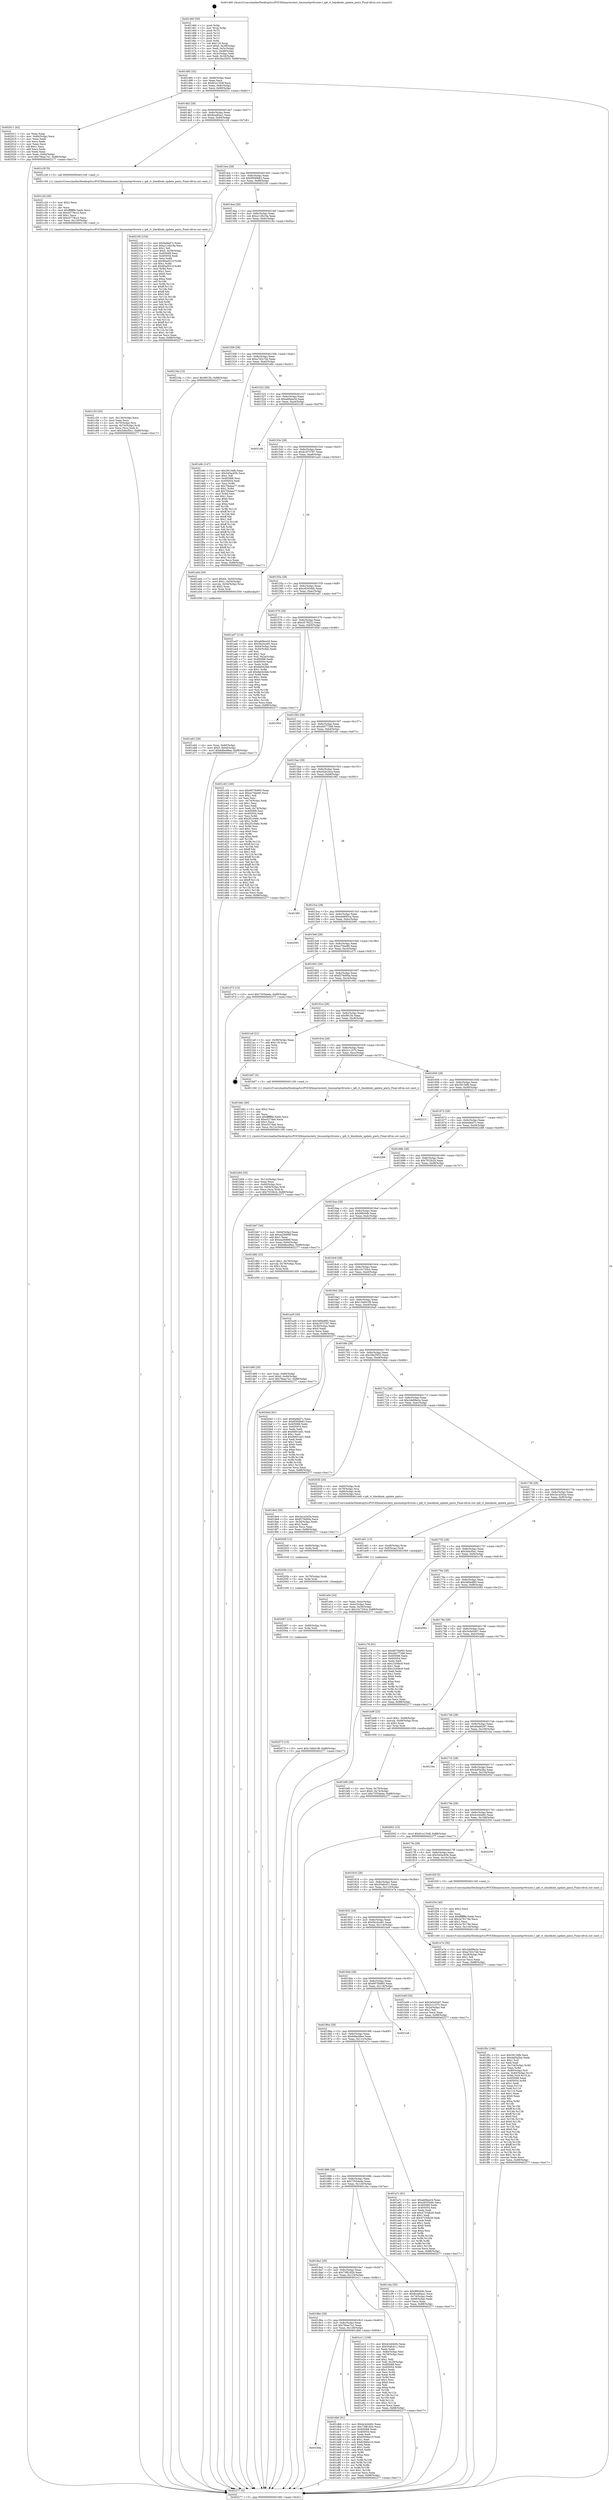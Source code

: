 digraph "0x401460" {
  label = "0x401460 (/mnt/c/Users/mathe/Desktop/tcc/POCII/binaries/extr_linuxnetipv6route.c_ip6_rt_blackhole_update_pmtu_Final-ollvm.out::main(0))"
  labelloc = "t"
  node[shape=record]

  Entry [label="",width=0.3,height=0.3,shape=circle,fillcolor=black,style=filled]
  "0x401492" [label="{
     0x401492 [32]\l
     | [instrs]\l
     &nbsp;&nbsp;0x401492 \<+6\>: mov -0x88(%rbp),%eax\l
     &nbsp;&nbsp;0x401498 \<+2\>: mov %eax,%ecx\l
     &nbsp;&nbsp;0x40149a \<+6\>: sub $0x81e135df,%ecx\l
     &nbsp;&nbsp;0x4014a0 \<+6\>: mov %eax,-0x8c(%rbp)\l
     &nbsp;&nbsp;0x4014a6 \<+6\>: mov %ecx,-0x90(%rbp)\l
     &nbsp;&nbsp;0x4014ac \<+6\>: je 0000000000402011 \<main+0xbb1\>\l
  }"]
  "0x402011" [label="{
     0x402011 [42]\l
     | [instrs]\l
     &nbsp;&nbsp;0x402011 \<+2\>: xor %eax,%eax\l
     &nbsp;&nbsp;0x402013 \<+6\>: mov -0x84(%rbp),%ecx\l
     &nbsp;&nbsp;0x402019 \<+2\>: mov %eax,%edx\l
     &nbsp;&nbsp;0x40201b \<+2\>: sub %ecx,%edx\l
     &nbsp;&nbsp;0x40201d \<+2\>: mov %eax,%ecx\l
     &nbsp;&nbsp;0x40201f \<+3\>: sub $0x1,%ecx\l
     &nbsp;&nbsp;0x402022 \<+2\>: add %ecx,%edx\l
     &nbsp;&nbsp;0x402024 \<+2\>: sub %edx,%eax\l
     &nbsp;&nbsp;0x402026 \<+6\>: mov %eax,-0x84(%rbp)\l
     &nbsp;&nbsp;0x40202c \<+10\>: movl $0x78eac7a1,-0x88(%rbp)\l
     &nbsp;&nbsp;0x402036 \<+5\>: jmp 0000000000402277 \<main+0xe17\>\l
  }"]
  "0x4014b2" [label="{
     0x4014b2 [28]\l
     | [instrs]\l
     &nbsp;&nbsp;0x4014b2 \<+5\>: jmp 00000000004014b7 \<main+0x57\>\l
     &nbsp;&nbsp;0x4014b7 \<+6\>: mov -0x8c(%rbp),%eax\l
     &nbsp;&nbsp;0x4014bd \<+5\>: sub $0x8cad0aa1,%eax\l
     &nbsp;&nbsp;0x4014c2 \<+6\>: mov %eax,-0x94(%rbp)\l
     &nbsp;&nbsp;0x4014c8 \<+6\>: je 0000000000401c28 \<main+0x7c8\>\l
  }"]
  Exit [label="",width=0.3,height=0.3,shape=circle,fillcolor=black,style=filled,peripheries=2]
  "0x401c28" [label="{
     0x401c28 [5]\l
     | [instrs]\l
     &nbsp;&nbsp;0x401c28 \<+5\>: call 0000000000401160 \<next_i\>\l
     | [calls]\l
     &nbsp;&nbsp;0x401160 \{1\} (/mnt/c/Users/mathe/Desktop/tcc/POCII/binaries/extr_linuxnetipv6route.c_ip6_rt_blackhole_update_pmtu_Final-ollvm.out::next_i)\l
  }"]
  "0x4014ce" [label="{
     0x4014ce [28]\l
     | [instrs]\l
     &nbsp;&nbsp;0x4014ce \<+5\>: jmp 00000000004014d3 \<main+0x73\>\l
     &nbsp;&nbsp;0x4014d3 \<+6\>: mov -0x8c(%rbp),%eax\l
     &nbsp;&nbsp;0x4014d9 \<+5\>: sub $0x95f49b62,%eax\l
     &nbsp;&nbsp;0x4014de \<+6\>: mov %eax,-0x98(%rbp)\l
     &nbsp;&nbsp;0x4014e4 \<+6\>: je 0000000000402100 \<main+0xca0\>\l
  }"]
  "0x402073" [label="{
     0x402073 [15]\l
     | [instrs]\l
     &nbsp;&nbsp;0x402073 \<+10\>: movl $0x13dd41f8,-0x88(%rbp)\l
     &nbsp;&nbsp;0x40207d \<+5\>: jmp 0000000000402277 \<main+0xe17\>\l
  }"]
  "0x402100" [label="{
     0x402100 [154]\l
     | [instrs]\l
     &nbsp;&nbsp;0x402100 \<+5\>: mov $0x6a9ed7c,%eax\l
     &nbsp;&nbsp;0x402105 \<+5\>: mov $0xa110b19a,%ecx\l
     &nbsp;&nbsp;0x40210a \<+2\>: mov $0x1,%dl\l
     &nbsp;&nbsp;0x40210c \<+7\>: movl $0x0,-0x38(%rbp)\l
     &nbsp;&nbsp;0x402113 \<+7\>: mov 0x405068,%esi\l
     &nbsp;&nbsp;0x40211a \<+7\>: mov 0x405054,%edi\l
     &nbsp;&nbsp;0x402121 \<+3\>: mov %esi,%r8d\l
     &nbsp;&nbsp;0x402124 \<+7\>: sub $0x90ad521f,%r8d\l
     &nbsp;&nbsp;0x40212b \<+4\>: sub $0x1,%r8d\l
     &nbsp;&nbsp;0x40212f \<+7\>: add $0x90ad521f,%r8d\l
     &nbsp;&nbsp;0x402136 \<+4\>: imul %r8d,%esi\l
     &nbsp;&nbsp;0x40213a \<+3\>: and $0x1,%esi\l
     &nbsp;&nbsp;0x40213d \<+3\>: cmp $0x0,%esi\l
     &nbsp;&nbsp;0x402140 \<+4\>: sete %r9b\l
     &nbsp;&nbsp;0x402144 \<+3\>: cmp $0xa,%edi\l
     &nbsp;&nbsp;0x402147 \<+4\>: setl %r10b\l
     &nbsp;&nbsp;0x40214b \<+3\>: mov %r9b,%r11b\l
     &nbsp;&nbsp;0x40214e \<+4\>: xor $0xff,%r11b\l
     &nbsp;&nbsp;0x402152 \<+3\>: mov %r10b,%bl\l
     &nbsp;&nbsp;0x402155 \<+3\>: xor $0xff,%bl\l
     &nbsp;&nbsp;0x402158 \<+3\>: xor $0x0,%dl\l
     &nbsp;&nbsp;0x40215b \<+3\>: mov %r11b,%r14b\l
     &nbsp;&nbsp;0x40215e \<+4\>: and $0x0,%r14b\l
     &nbsp;&nbsp;0x402162 \<+3\>: and %dl,%r9b\l
     &nbsp;&nbsp;0x402165 \<+3\>: mov %bl,%r15b\l
     &nbsp;&nbsp;0x402168 \<+4\>: and $0x0,%r15b\l
     &nbsp;&nbsp;0x40216c \<+3\>: and %dl,%r10b\l
     &nbsp;&nbsp;0x40216f \<+3\>: or %r9b,%r14b\l
     &nbsp;&nbsp;0x402172 \<+3\>: or %r10b,%r15b\l
     &nbsp;&nbsp;0x402175 \<+3\>: xor %r15b,%r14b\l
     &nbsp;&nbsp;0x402178 \<+3\>: or %bl,%r11b\l
     &nbsp;&nbsp;0x40217b \<+4\>: xor $0xff,%r11b\l
     &nbsp;&nbsp;0x40217f \<+3\>: or $0x0,%dl\l
     &nbsp;&nbsp;0x402182 \<+3\>: and %dl,%r11b\l
     &nbsp;&nbsp;0x402185 \<+3\>: or %r11b,%r14b\l
     &nbsp;&nbsp;0x402188 \<+4\>: test $0x1,%r14b\l
     &nbsp;&nbsp;0x40218c \<+3\>: cmovne %ecx,%eax\l
     &nbsp;&nbsp;0x40218f \<+6\>: mov %eax,-0x88(%rbp)\l
     &nbsp;&nbsp;0x402195 \<+5\>: jmp 0000000000402277 \<main+0xe17\>\l
  }"]
  "0x4014ea" [label="{
     0x4014ea [28]\l
     | [instrs]\l
     &nbsp;&nbsp;0x4014ea \<+5\>: jmp 00000000004014ef \<main+0x8f\>\l
     &nbsp;&nbsp;0x4014ef \<+6\>: mov -0x8c(%rbp),%eax\l
     &nbsp;&nbsp;0x4014f5 \<+5\>: sub $0xa110b19a,%eax\l
     &nbsp;&nbsp;0x4014fa \<+6\>: mov %eax,-0x9c(%rbp)\l
     &nbsp;&nbsp;0x401500 \<+6\>: je 000000000040219a \<main+0xd3a\>\l
  }"]
  "0x402067" [label="{
     0x402067 [12]\l
     | [instrs]\l
     &nbsp;&nbsp;0x402067 \<+4\>: mov -0x80(%rbp),%rdx\l
     &nbsp;&nbsp;0x40206b \<+3\>: mov %rdx,%rdi\l
     &nbsp;&nbsp;0x40206e \<+5\>: call 0000000000401030 \<free@plt\>\l
     | [calls]\l
     &nbsp;&nbsp;0x401030 \{1\} (unknown)\l
  }"]
  "0x40219a" [label="{
     0x40219a [15]\l
     | [instrs]\l
     &nbsp;&nbsp;0x40219a \<+10\>: movl $0x9915b,-0x88(%rbp)\l
     &nbsp;&nbsp;0x4021a4 \<+5\>: jmp 0000000000402277 \<main+0xe17\>\l
  }"]
  "0x401506" [label="{
     0x401506 [28]\l
     | [instrs]\l
     &nbsp;&nbsp;0x401506 \<+5\>: jmp 000000000040150b \<main+0xab\>\l
     &nbsp;&nbsp;0x40150b \<+6\>: mov -0x8c(%rbp),%eax\l
     &nbsp;&nbsp;0x401511 \<+5\>: sub $0xa7d2c7eb,%eax\l
     &nbsp;&nbsp;0x401516 \<+6\>: mov %eax,-0xa0(%rbp)\l
     &nbsp;&nbsp;0x40151c \<+6\>: je 0000000000401e9c \<main+0xa3c\>\l
  }"]
  "0x40205b" [label="{
     0x40205b [12]\l
     | [instrs]\l
     &nbsp;&nbsp;0x40205b \<+4\>: mov -0x70(%rbp),%rdx\l
     &nbsp;&nbsp;0x40205f \<+3\>: mov %rdx,%rdi\l
     &nbsp;&nbsp;0x402062 \<+5\>: call 0000000000401030 \<free@plt\>\l
     | [calls]\l
     &nbsp;&nbsp;0x401030 \{1\} (unknown)\l
  }"]
  "0x401e9c" [label="{
     0x401e9c [147]\l
     | [instrs]\l
     &nbsp;&nbsp;0x401e9c \<+5\>: mov $0x39134fb,%eax\l
     &nbsp;&nbsp;0x401ea1 \<+5\>: mov $0x545ac63b,%ecx\l
     &nbsp;&nbsp;0x401ea6 \<+2\>: mov $0x1,%dl\l
     &nbsp;&nbsp;0x401ea8 \<+7\>: mov 0x405068,%esi\l
     &nbsp;&nbsp;0x401eaf \<+7\>: mov 0x405054,%edi\l
     &nbsp;&nbsp;0x401eb6 \<+3\>: mov %esi,%r8d\l
     &nbsp;&nbsp;0x401eb9 \<+7\>: sub $0x70b4ea77,%r8d\l
     &nbsp;&nbsp;0x401ec0 \<+4\>: sub $0x1,%r8d\l
     &nbsp;&nbsp;0x401ec4 \<+7\>: add $0x70b4ea77,%r8d\l
     &nbsp;&nbsp;0x401ecb \<+4\>: imul %r8d,%esi\l
     &nbsp;&nbsp;0x401ecf \<+3\>: and $0x1,%esi\l
     &nbsp;&nbsp;0x401ed2 \<+3\>: cmp $0x0,%esi\l
     &nbsp;&nbsp;0x401ed5 \<+4\>: sete %r9b\l
     &nbsp;&nbsp;0x401ed9 \<+3\>: cmp $0xa,%edi\l
     &nbsp;&nbsp;0x401edc \<+4\>: setl %r10b\l
     &nbsp;&nbsp;0x401ee0 \<+3\>: mov %r9b,%r11b\l
     &nbsp;&nbsp;0x401ee3 \<+4\>: xor $0xff,%r11b\l
     &nbsp;&nbsp;0x401ee7 \<+3\>: mov %r10b,%bl\l
     &nbsp;&nbsp;0x401eea \<+3\>: xor $0xff,%bl\l
     &nbsp;&nbsp;0x401eed \<+3\>: xor $0x1,%dl\l
     &nbsp;&nbsp;0x401ef0 \<+3\>: mov %r11b,%r14b\l
     &nbsp;&nbsp;0x401ef3 \<+4\>: and $0xff,%r14b\l
     &nbsp;&nbsp;0x401ef7 \<+3\>: and %dl,%r9b\l
     &nbsp;&nbsp;0x401efa \<+3\>: mov %bl,%r15b\l
     &nbsp;&nbsp;0x401efd \<+4\>: and $0xff,%r15b\l
     &nbsp;&nbsp;0x401f01 \<+3\>: and %dl,%r10b\l
     &nbsp;&nbsp;0x401f04 \<+3\>: or %r9b,%r14b\l
     &nbsp;&nbsp;0x401f07 \<+3\>: or %r10b,%r15b\l
     &nbsp;&nbsp;0x401f0a \<+3\>: xor %r15b,%r14b\l
     &nbsp;&nbsp;0x401f0d \<+3\>: or %bl,%r11b\l
     &nbsp;&nbsp;0x401f10 \<+4\>: xor $0xff,%r11b\l
     &nbsp;&nbsp;0x401f14 \<+3\>: or $0x1,%dl\l
     &nbsp;&nbsp;0x401f17 \<+3\>: and %dl,%r11b\l
     &nbsp;&nbsp;0x401f1a \<+3\>: or %r11b,%r14b\l
     &nbsp;&nbsp;0x401f1d \<+4\>: test $0x1,%r14b\l
     &nbsp;&nbsp;0x401f21 \<+3\>: cmovne %ecx,%eax\l
     &nbsp;&nbsp;0x401f24 \<+6\>: mov %eax,-0x88(%rbp)\l
     &nbsp;&nbsp;0x401f2a \<+5\>: jmp 0000000000402277 \<main+0xe17\>\l
  }"]
  "0x401522" [label="{
     0x401522 [28]\l
     | [instrs]\l
     &nbsp;&nbsp;0x401522 \<+5\>: jmp 0000000000401527 \<main+0xc7\>\l
     &nbsp;&nbsp;0x401527 \<+6\>: mov -0x8c(%rbp),%eax\l
     &nbsp;&nbsp;0x40152d \<+5\>: sub $0xabf4ea34,%eax\l
     &nbsp;&nbsp;0x401532 \<+6\>: mov %eax,-0xa4(%rbp)\l
     &nbsp;&nbsp;0x401538 \<+6\>: je 00000000004021d9 \<main+0xd79\>\l
  }"]
  "0x40204f" [label="{
     0x40204f [12]\l
     | [instrs]\l
     &nbsp;&nbsp;0x40204f \<+4\>: mov -0x60(%rbp),%rdx\l
     &nbsp;&nbsp;0x402053 \<+3\>: mov %rdx,%rdi\l
     &nbsp;&nbsp;0x402056 \<+5\>: call 0000000000401030 \<free@plt\>\l
     | [calls]\l
     &nbsp;&nbsp;0x401030 \{1\} (unknown)\l
  }"]
  "0x4021d9" [label="{
     0x4021d9\l
  }", style=dashed]
  "0x40153e" [label="{
     0x40153e [28]\l
     | [instrs]\l
     &nbsp;&nbsp;0x40153e \<+5\>: jmp 0000000000401543 \<main+0xe3\>\l
     &nbsp;&nbsp;0x401543 \<+6\>: mov -0x8c(%rbp),%eax\l
     &nbsp;&nbsp;0x401549 \<+5\>: sub $0xb1873787,%eax\l
     &nbsp;&nbsp;0x40154e \<+6\>: mov %eax,-0xa8(%rbp)\l
     &nbsp;&nbsp;0x401554 \<+6\>: je 0000000000401a44 \<main+0x5e4\>\l
  }"]
  "0x401f5c" [label="{
     0x401f5c [166]\l
     | [instrs]\l
     &nbsp;&nbsp;0x401f5c \<+5\>: mov $0x39134fb,%ecx\l
     &nbsp;&nbsp;0x401f61 \<+5\>: mov $0x4af3a2ba,%edx\l
     &nbsp;&nbsp;0x401f66 \<+3\>: mov $0x1,%sil\l
     &nbsp;&nbsp;0x401f69 \<+2\>: xor %edi,%edi\l
     &nbsp;&nbsp;0x401f6b \<+7\>: mov -0x134(%rbp),%r8d\l
     &nbsp;&nbsp;0x401f72 \<+4\>: imul %eax,%r8d\l
     &nbsp;&nbsp;0x401f76 \<+4\>: mov -0x80(%rbp),%r9\l
     &nbsp;&nbsp;0x401f7a \<+7\>: movslq -0x84(%rbp),%r10\l
     &nbsp;&nbsp;0x401f81 \<+4\>: mov %r8d,(%r9,%r10,4)\l
     &nbsp;&nbsp;0x401f85 \<+7\>: mov 0x405068,%eax\l
     &nbsp;&nbsp;0x401f8c \<+8\>: mov 0x405054,%r8d\l
     &nbsp;&nbsp;0x401f94 \<+3\>: sub $0x1,%edi\l
     &nbsp;&nbsp;0x401f97 \<+3\>: mov %eax,%r11d\l
     &nbsp;&nbsp;0x401f9a \<+3\>: add %edi,%r11d\l
     &nbsp;&nbsp;0x401f9d \<+4\>: imul %r11d,%eax\l
     &nbsp;&nbsp;0x401fa1 \<+3\>: and $0x1,%eax\l
     &nbsp;&nbsp;0x401fa4 \<+3\>: cmp $0x0,%eax\l
     &nbsp;&nbsp;0x401fa7 \<+3\>: sete %bl\l
     &nbsp;&nbsp;0x401faa \<+4\>: cmp $0xa,%r8d\l
     &nbsp;&nbsp;0x401fae \<+4\>: setl %r14b\l
     &nbsp;&nbsp;0x401fb2 \<+3\>: mov %bl,%r15b\l
     &nbsp;&nbsp;0x401fb5 \<+4\>: xor $0xff,%r15b\l
     &nbsp;&nbsp;0x401fb9 \<+3\>: mov %r14b,%r12b\l
     &nbsp;&nbsp;0x401fbc \<+4\>: xor $0xff,%r12b\l
     &nbsp;&nbsp;0x401fc0 \<+4\>: xor $0x0,%sil\l
     &nbsp;&nbsp;0x401fc4 \<+3\>: mov %r15b,%r13b\l
     &nbsp;&nbsp;0x401fc7 \<+4\>: and $0x0,%r13b\l
     &nbsp;&nbsp;0x401fcb \<+3\>: and %sil,%bl\l
     &nbsp;&nbsp;0x401fce \<+3\>: mov %r12b,%al\l
     &nbsp;&nbsp;0x401fd1 \<+2\>: and $0x0,%al\l
     &nbsp;&nbsp;0x401fd3 \<+3\>: and %sil,%r14b\l
     &nbsp;&nbsp;0x401fd6 \<+3\>: or %bl,%r13b\l
     &nbsp;&nbsp;0x401fd9 \<+3\>: or %r14b,%al\l
     &nbsp;&nbsp;0x401fdc \<+3\>: xor %al,%r13b\l
     &nbsp;&nbsp;0x401fdf \<+3\>: or %r12b,%r15b\l
     &nbsp;&nbsp;0x401fe2 \<+4\>: xor $0xff,%r15b\l
     &nbsp;&nbsp;0x401fe6 \<+4\>: or $0x0,%sil\l
     &nbsp;&nbsp;0x401fea \<+3\>: and %sil,%r15b\l
     &nbsp;&nbsp;0x401fed \<+3\>: or %r15b,%r13b\l
     &nbsp;&nbsp;0x401ff0 \<+4\>: test $0x1,%r13b\l
     &nbsp;&nbsp;0x401ff4 \<+3\>: cmovne %edx,%ecx\l
     &nbsp;&nbsp;0x401ff7 \<+6\>: mov %ecx,-0x88(%rbp)\l
     &nbsp;&nbsp;0x401ffd \<+5\>: jmp 0000000000402277 \<main+0xe17\>\l
  }"]
  "0x401a44" [label="{
     0x401a44 [30]\l
     | [instrs]\l
     &nbsp;&nbsp;0x401a44 \<+7\>: movl $0x64,-0x50(%rbp)\l
     &nbsp;&nbsp;0x401a4b \<+7\>: movl $0x1,-0x54(%rbp)\l
     &nbsp;&nbsp;0x401a52 \<+4\>: movslq -0x54(%rbp),%rax\l
     &nbsp;&nbsp;0x401a56 \<+4\>: shl $0x2,%rax\l
     &nbsp;&nbsp;0x401a5a \<+3\>: mov %rax,%rdi\l
     &nbsp;&nbsp;0x401a5d \<+5\>: call 0000000000401050 \<malloc@plt\>\l
     | [calls]\l
     &nbsp;&nbsp;0x401050 \{1\} (unknown)\l
  }"]
  "0x40155a" [label="{
     0x40155a [28]\l
     | [instrs]\l
     &nbsp;&nbsp;0x40155a \<+5\>: jmp 000000000040155f \<main+0xff\>\l
     &nbsp;&nbsp;0x40155f \<+6\>: mov -0x8c(%rbp),%eax\l
     &nbsp;&nbsp;0x401565 \<+5\>: sub $0xc8355ddc,%eax\l
     &nbsp;&nbsp;0x40156a \<+6\>: mov %eax,-0xac(%rbp)\l
     &nbsp;&nbsp;0x401570 \<+6\>: je 0000000000401ad7 \<main+0x677\>\l
  }"]
  "0x401f34" [label="{
     0x401f34 [40]\l
     | [instrs]\l
     &nbsp;&nbsp;0x401f34 \<+5\>: mov $0x2,%ecx\l
     &nbsp;&nbsp;0x401f39 \<+1\>: cltd\l
     &nbsp;&nbsp;0x401f3a \<+2\>: idiv %ecx\l
     &nbsp;&nbsp;0x401f3c \<+6\>: imul $0xfffffffe,%edx,%ecx\l
     &nbsp;&nbsp;0x401f42 \<+6\>: sub $0x2a76178e,%ecx\l
     &nbsp;&nbsp;0x401f48 \<+3\>: add $0x1,%ecx\l
     &nbsp;&nbsp;0x401f4b \<+6\>: add $0x2a76178e,%ecx\l
     &nbsp;&nbsp;0x401f51 \<+6\>: mov %ecx,-0x134(%rbp)\l
     &nbsp;&nbsp;0x401f57 \<+5\>: call 0000000000401160 \<next_i\>\l
     | [calls]\l
     &nbsp;&nbsp;0x401160 \{1\} (/mnt/c/Users/mathe/Desktop/tcc/POCII/binaries/extr_linuxnetipv6route.c_ip6_rt_blackhole_update_pmtu_Final-ollvm.out::next_i)\l
  }"]
  "0x401ad7" [label="{
     0x401ad7 [114]\l
     | [instrs]\l
     &nbsp;&nbsp;0x401ad7 \<+5\>: mov $0xabf4ea34,%eax\l
     &nbsp;&nbsp;0x401adc \<+5\>: mov $0x5b24ce81,%ecx\l
     &nbsp;&nbsp;0x401ae1 \<+3\>: mov -0x64(%rbp),%edx\l
     &nbsp;&nbsp;0x401ae4 \<+3\>: cmp -0x54(%rbp),%edx\l
     &nbsp;&nbsp;0x401ae7 \<+4\>: setl %sil\l
     &nbsp;&nbsp;0x401aeb \<+4\>: and $0x1,%sil\l
     &nbsp;&nbsp;0x401aef \<+4\>: mov %sil,-0x2a(%rbp)\l
     &nbsp;&nbsp;0x401af3 \<+7\>: mov 0x405068,%edx\l
     &nbsp;&nbsp;0x401afa \<+7\>: mov 0x405054,%edi\l
     &nbsp;&nbsp;0x401b01 \<+3\>: mov %edx,%r8d\l
     &nbsp;&nbsp;0x401b04 \<+7\>: sub $0x8a042feb,%r8d\l
     &nbsp;&nbsp;0x401b0b \<+4\>: sub $0x1,%r8d\l
     &nbsp;&nbsp;0x401b0f \<+7\>: add $0x8a042feb,%r8d\l
     &nbsp;&nbsp;0x401b16 \<+4\>: imul %r8d,%edx\l
     &nbsp;&nbsp;0x401b1a \<+3\>: and $0x1,%edx\l
     &nbsp;&nbsp;0x401b1d \<+3\>: cmp $0x0,%edx\l
     &nbsp;&nbsp;0x401b20 \<+4\>: sete %sil\l
     &nbsp;&nbsp;0x401b24 \<+3\>: cmp $0xa,%edi\l
     &nbsp;&nbsp;0x401b27 \<+4\>: setl %r9b\l
     &nbsp;&nbsp;0x401b2b \<+3\>: mov %sil,%r10b\l
     &nbsp;&nbsp;0x401b2e \<+3\>: and %r9b,%r10b\l
     &nbsp;&nbsp;0x401b31 \<+3\>: xor %r9b,%sil\l
     &nbsp;&nbsp;0x401b34 \<+3\>: or %sil,%r10b\l
     &nbsp;&nbsp;0x401b37 \<+4\>: test $0x1,%r10b\l
     &nbsp;&nbsp;0x401b3b \<+3\>: cmovne %ecx,%eax\l
     &nbsp;&nbsp;0x401b3e \<+6\>: mov %eax,-0x88(%rbp)\l
     &nbsp;&nbsp;0x401b44 \<+5\>: jmp 0000000000402277 \<main+0xe17\>\l
  }"]
  "0x401576" [label="{
     0x401576 [28]\l
     | [instrs]\l
     &nbsp;&nbsp;0x401576 \<+5\>: jmp 000000000040157b \<main+0x11b\>\l
     &nbsp;&nbsp;0x40157b \<+6\>: mov -0x8c(%rbp),%eax\l
     &nbsp;&nbsp;0x401581 \<+5\>: sub $0xcf179222,%eax\l
     &nbsp;&nbsp;0x401586 \<+6\>: mov %eax,-0xb0(%rbp)\l
     &nbsp;&nbsp;0x40158c \<+6\>: je 000000000040195d \<main+0x4fd\>\l
  }"]
  "0x4018da" [label="{
     0x4018da\l
  }", style=dashed]
  "0x40195d" [label="{
     0x40195d\l
  }", style=dashed]
  "0x401592" [label="{
     0x401592 [28]\l
     | [instrs]\l
     &nbsp;&nbsp;0x401592 \<+5\>: jmp 0000000000401597 \<main+0x137\>\l
     &nbsp;&nbsp;0x401597 \<+6\>: mov -0x8c(%rbp),%eax\l
     &nbsp;&nbsp;0x40159d \<+5\>: sub $0xd4577268,%eax\l
     &nbsp;&nbsp;0x4015a2 \<+6\>: mov %eax,-0xb4(%rbp)\l
     &nbsp;&nbsp;0x4015a8 \<+6\>: je 0000000000401cd3 \<main+0x873\>\l
  }"]
  "0x401db6" [label="{
     0x401db6 [91]\l
     | [instrs]\l
     &nbsp;&nbsp;0x401db6 \<+5\>: mov $0x4c444d0c,%eax\l
     &nbsp;&nbsp;0x401dbb \<+5\>: mov $0x73f8182b,%ecx\l
     &nbsp;&nbsp;0x401dc0 \<+7\>: mov 0x405068,%edx\l
     &nbsp;&nbsp;0x401dc7 \<+7\>: mov 0x405054,%esi\l
     &nbsp;&nbsp;0x401dce \<+2\>: mov %edx,%edi\l
     &nbsp;&nbsp;0x401dd0 \<+6\>: add $0x6394be19,%edi\l
     &nbsp;&nbsp;0x401dd6 \<+3\>: sub $0x1,%edi\l
     &nbsp;&nbsp;0x401dd9 \<+6\>: sub $0x6394be19,%edi\l
     &nbsp;&nbsp;0x401ddf \<+3\>: imul %edi,%edx\l
     &nbsp;&nbsp;0x401de2 \<+3\>: and $0x1,%edx\l
     &nbsp;&nbsp;0x401de5 \<+3\>: cmp $0x0,%edx\l
     &nbsp;&nbsp;0x401de8 \<+4\>: sete %r8b\l
     &nbsp;&nbsp;0x401dec \<+3\>: cmp $0xa,%esi\l
     &nbsp;&nbsp;0x401def \<+4\>: setl %r9b\l
     &nbsp;&nbsp;0x401df3 \<+3\>: mov %r8b,%r10b\l
     &nbsp;&nbsp;0x401df6 \<+3\>: and %r9b,%r10b\l
     &nbsp;&nbsp;0x401df9 \<+3\>: xor %r9b,%r8b\l
     &nbsp;&nbsp;0x401dfc \<+3\>: or %r8b,%r10b\l
     &nbsp;&nbsp;0x401dff \<+4\>: test $0x1,%r10b\l
     &nbsp;&nbsp;0x401e03 \<+3\>: cmovne %ecx,%eax\l
     &nbsp;&nbsp;0x401e06 \<+6\>: mov %eax,-0x88(%rbp)\l
     &nbsp;&nbsp;0x401e0c \<+5\>: jmp 0000000000402277 \<main+0xe17\>\l
  }"]
  "0x401cd3" [label="{
     0x401cd3 [160]\l
     | [instrs]\l
     &nbsp;&nbsp;0x401cd3 \<+5\>: mov $0x6975b993,%eax\l
     &nbsp;&nbsp;0x401cd8 \<+5\>: mov $0xec70ee90,%ecx\l
     &nbsp;&nbsp;0x401cdd \<+2\>: mov $0x1,%dl\l
     &nbsp;&nbsp;0x401cdf \<+2\>: xor %esi,%esi\l
     &nbsp;&nbsp;0x401ce1 \<+3\>: mov -0x74(%rbp),%edi\l
     &nbsp;&nbsp;0x401ce4 \<+3\>: sub $0x1,%esi\l
     &nbsp;&nbsp;0x401ce7 \<+2\>: sub %esi,%edi\l
     &nbsp;&nbsp;0x401ce9 \<+3\>: mov %edi,-0x74(%rbp)\l
     &nbsp;&nbsp;0x401cec \<+7\>: mov 0x405068,%esi\l
     &nbsp;&nbsp;0x401cf3 \<+7\>: mov 0x405054,%edi\l
     &nbsp;&nbsp;0x401cfa \<+3\>: mov %esi,%r8d\l
     &nbsp;&nbsp;0x401cfd \<+7\>: add $0x2f1c0a6c,%r8d\l
     &nbsp;&nbsp;0x401d04 \<+4\>: sub $0x1,%r8d\l
     &nbsp;&nbsp;0x401d08 \<+7\>: sub $0x2f1c0a6c,%r8d\l
     &nbsp;&nbsp;0x401d0f \<+4\>: imul %r8d,%esi\l
     &nbsp;&nbsp;0x401d13 \<+3\>: and $0x1,%esi\l
     &nbsp;&nbsp;0x401d16 \<+3\>: cmp $0x0,%esi\l
     &nbsp;&nbsp;0x401d19 \<+4\>: sete %r9b\l
     &nbsp;&nbsp;0x401d1d \<+3\>: cmp $0xa,%edi\l
     &nbsp;&nbsp;0x401d20 \<+4\>: setl %r10b\l
     &nbsp;&nbsp;0x401d24 \<+3\>: mov %r9b,%r11b\l
     &nbsp;&nbsp;0x401d27 \<+4\>: xor $0xff,%r11b\l
     &nbsp;&nbsp;0x401d2b \<+3\>: mov %r10b,%bl\l
     &nbsp;&nbsp;0x401d2e \<+3\>: xor $0xff,%bl\l
     &nbsp;&nbsp;0x401d31 \<+3\>: xor $0x1,%dl\l
     &nbsp;&nbsp;0x401d34 \<+3\>: mov %r11b,%r14b\l
     &nbsp;&nbsp;0x401d37 \<+4\>: and $0xff,%r14b\l
     &nbsp;&nbsp;0x401d3b \<+3\>: and %dl,%r9b\l
     &nbsp;&nbsp;0x401d3e \<+3\>: mov %bl,%r15b\l
     &nbsp;&nbsp;0x401d41 \<+4\>: and $0xff,%r15b\l
     &nbsp;&nbsp;0x401d45 \<+3\>: and %dl,%r10b\l
     &nbsp;&nbsp;0x401d48 \<+3\>: or %r9b,%r14b\l
     &nbsp;&nbsp;0x401d4b \<+3\>: or %r10b,%r15b\l
     &nbsp;&nbsp;0x401d4e \<+3\>: xor %r15b,%r14b\l
     &nbsp;&nbsp;0x401d51 \<+3\>: or %bl,%r11b\l
     &nbsp;&nbsp;0x401d54 \<+4\>: xor $0xff,%r11b\l
     &nbsp;&nbsp;0x401d58 \<+3\>: or $0x1,%dl\l
     &nbsp;&nbsp;0x401d5b \<+3\>: and %dl,%r11b\l
     &nbsp;&nbsp;0x401d5e \<+3\>: or %r11b,%r14b\l
     &nbsp;&nbsp;0x401d61 \<+4\>: test $0x1,%r14b\l
     &nbsp;&nbsp;0x401d65 \<+3\>: cmovne %ecx,%eax\l
     &nbsp;&nbsp;0x401d68 \<+6\>: mov %eax,-0x88(%rbp)\l
     &nbsp;&nbsp;0x401d6e \<+5\>: jmp 0000000000402277 \<main+0xe17\>\l
  }"]
  "0x4015ae" [label="{
     0x4015ae [28]\l
     | [instrs]\l
     &nbsp;&nbsp;0x4015ae \<+5\>: jmp 00000000004015b3 \<main+0x153\>\l
     &nbsp;&nbsp;0x4015b3 \<+6\>: mov -0x8c(%rbp),%eax\l
     &nbsp;&nbsp;0x4015b9 \<+5\>: sub $0xe02b1bca,%eax\l
     &nbsp;&nbsp;0x4015be \<+6\>: mov %eax,-0xb8(%rbp)\l
     &nbsp;&nbsp;0x4015c4 \<+6\>: je 00000000004019f2 \<main+0x592\>\l
  }"]
  "0x4018be" [label="{
     0x4018be [28]\l
     | [instrs]\l
     &nbsp;&nbsp;0x4018be \<+5\>: jmp 00000000004018c3 \<main+0x463\>\l
     &nbsp;&nbsp;0x4018c3 \<+6\>: mov -0x8c(%rbp),%eax\l
     &nbsp;&nbsp;0x4018c9 \<+5\>: sub $0x78eac7a1,%eax\l
     &nbsp;&nbsp;0x4018ce \<+6\>: mov %eax,-0x128(%rbp)\l
     &nbsp;&nbsp;0x4018d4 \<+6\>: je 0000000000401db6 \<main+0x956\>\l
  }"]
  "0x4019f2" [label="{
     0x4019f2\l
  }", style=dashed]
  "0x4015ca" [label="{
     0x4015ca [28]\l
     | [instrs]\l
     &nbsp;&nbsp;0x4015ca \<+5\>: jmp 00000000004015cf \<main+0x16f\>\l
     &nbsp;&nbsp;0x4015cf \<+6\>: mov -0x8c(%rbp),%eax\l
     &nbsp;&nbsp;0x4015d5 \<+5\>: sub $0xebd693ca,%eax\l
     &nbsp;&nbsp;0x4015da \<+6\>: mov %eax,-0xbc(%rbp)\l
     &nbsp;&nbsp;0x4015e0 \<+6\>: je 0000000000402091 \<main+0xc31\>\l
  }"]
  "0x401e11" [label="{
     0x401e11 [109]\l
     | [instrs]\l
     &nbsp;&nbsp;0x401e11 \<+5\>: mov $0x4c444d0c,%eax\l
     &nbsp;&nbsp;0x401e16 \<+5\>: mov $0x55afc411,%ecx\l
     &nbsp;&nbsp;0x401e1b \<+2\>: xor %edx,%edx\l
     &nbsp;&nbsp;0x401e1d \<+6\>: mov -0x84(%rbp),%esi\l
     &nbsp;&nbsp;0x401e23 \<+3\>: cmp -0x78(%rbp),%esi\l
     &nbsp;&nbsp;0x401e26 \<+4\>: setl %dil\l
     &nbsp;&nbsp;0x401e2a \<+4\>: and $0x1,%dil\l
     &nbsp;&nbsp;0x401e2e \<+4\>: mov %dil,-0x29(%rbp)\l
     &nbsp;&nbsp;0x401e32 \<+7\>: mov 0x405068,%esi\l
     &nbsp;&nbsp;0x401e39 \<+8\>: mov 0x405054,%r8d\l
     &nbsp;&nbsp;0x401e41 \<+3\>: sub $0x1,%edx\l
     &nbsp;&nbsp;0x401e44 \<+3\>: mov %esi,%r9d\l
     &nbsp;&nbsp;0x401e47 \<+3\>: add %edx,%r9d\l
     &nbsp;&nbsp;0x401e4a \<+4\>: imul %r9d,%esi\l
     &nbsp;&nbsp;0x401e4e \<+3\>: and $0x1,%esi\l
     &nbsp;&nbsp;0x401e51 \<+3\>: cmp $0x0,%esi\l
     &nbsp;&nbsp;0x401e54 \<+4\>: sete %dil\l
     &nbsp;&nbsp;0x401e58 \<+4\>: cmp $0xa,%r8d\l
     &nbsp;&nbsp;0x401e5c \<+4\>: setl %r10b\l
     &nbsp;&nbsp;0x401e60 \<+3\>: mov %dil,%r11b\l
     &nbsp;&nbsp;0x401e63 \<+3\>: and %r10b,%r11b\l
     &nbsp;&nbsp;0x401e66 \<+3\>: xor %r10b,%dil\l
     &nbsp;&nbsp;0x401e69 \<+3\>: or %dil,%r11b\l
     &nbsp;&nbsp;0x401e6c \<+4\>: test $0x1,%r11b\l
     &nbsp;&nbsp;0x401e70 \<+3\>: cmovne %ecx,%eax\l
     &nbsp;&nbsp;0x401e73 \<+6\>: mov %eax,-0x88(%rbp)\l
     &nbsp;&nbsp;0x401e79 \<+5\>: jmp 0000000000402277 \<main+0xe17\>\l
  }"]
  "0x402091" [label="{
     0x402091\l
  }", style=dashed]
  "0x4015e6" [label="{
     0x4015e6 [28]\l
     | [instrs]\l
     &nbsp;&nbsp;0x4015e6 \<+5\>: jmp 00000000004015eb \<main+0x18b\>\l
     &nbsp;&nbsp;0x4015eb \<+6\>: mov -0x8c(%rbp),%eax\l
     &nbsp;&nbsp;0x4015f1 \<+5\>: sub $0xec70ee90,%eax\l
     &nbsp;&nbsp;0x4015f6 \<+6\>: mov %eax,-0xc0(%rbp)\l
     &nbsp;&nbsp;0x4015fc \<+6\>: je 0000000000401d73 \<main+0x913\>\l
  }"]
  "0x401d99" [label="{
     0x401d99 [29]\l
     | [instrs]\l
     &nbsp;&nbsp;0x401d99 \<+4\>: mov %rax,-0x80(%rbp)\l
     &nbsp;&nbsp;0x401d9d \<+10\>: movl $0x0,-0x84(%rbp)\l
     &nbsp;&nbsp;0x401da7 \<+10\>: movl $0x78eac7a1,-0x88(%rbp)\l
     &nbsp;&nbsp;0x401db1 \<+5\>: jmp 0000000000402277 \<main+0xe17\>\l
  }"]
  "0x401d73" [label="{
     0x401d73 [15]\l
     | [instrs]\l
     &nbsp;&nbsp;0x401d73 \<+10\>: movl $0x7355da4a,-0x88(%rbp)\l
     &nbsp;&nbsp;0x401d7d \<+5\>: jmp 0000000000402277 \<main+0xe17\>\l
  }"]
  "0x401602" [label="{
     0x401602 [28]\l
     | [instrs]\l
     &nbsp;&nbsp;0x401602 \<+5\>: jmp 0000000000401607 \<main+0x1a7\>\l
     &nbsp;&nbsp;0x401607 \<+6\>: mov -0x8c(%rbp),%eax\l
     &nbsp;&nbsp;0x40160d \<+5\>: sub $0xf276d00a,%eax\l
     &nbsp;&nbsp;0x401612 \<+6\>: mov %eax,-0xc4(%rbp)\l
     &nbsp;&nbsp;0x401618 \<+6\>: je 0000000000401902 \<main+0x4a2\>\l
  }"]
  "0x401c55" [label="{
     0x401c55 [35]\l
     | [instrs]\l
     &nbsp;&nbsp;0x401c55 \<+6\>: mov -0x130(%rbp),%ecx\l
     &nbsp;&nbsp;0x401c5b \<+3\>: imul %eax,%ecx\l
     &nbsp;&nbsp;0x401c5e \<+4\>: mov -0x70(%rbp),%rsi\l
     &nbsp;&nbsp;0x401c62 \<+4\>: movslq -0x74(%rbp),%rdi\l
     &nbsp;&nbsp;0x401c66 \<+3\>: mov %ecx,(%rsi,%rdi,4)\l
     &nbsp;&nbsp;0x401c69 \<+10\>: movl $0x3ddcf5e1,-0x88(%rbp)\l
     &nbsp;&nbsp;0x401c73 \<+5\>: jmp 0000000000402277 \<main+0xe17\>\l
  }"]
  "0x401902" [label="{
     0x401902\l
  }", style=dashed]
  "0x40161e" [label="{
     0x40161e [28]\l
     | [instrs]\l
     &nbsp;&nbsp;0x40161e \<+5\>: jmp 0000000000401623 \<main+0x1c3\>\l
     &nbsp;&nbsp;0x401623 \<+6\>: mov -0x8c(%rbp),%eax\l
     &nbsp;&nbsp;0x401629 \<+5\>: sub $0x9915b,%eax\l
     &nbsp;&nbsp;0x40162e \<+6\>: mov %eax,-0xc8(%rbp)\l
     &nbsp;&nbsp;0x401634 \<+6\>: je 00000000004021a9 \<main+0xd49\>\l
  }"]
  "0x401c2d" [label="{
     0x401c2d [40]\l
     | [instrs]\l
     &nbsp;&nbsp;0x401c2d \<+5\>: mov $0x2,%ecx\l
     &nbsp;&nbsp;0x401c32 \<+1\>: cltd\l
     &nbsp;&nbsp;0x401c33 \<+2\>: idiv %ecx\l
     &nbsp;&nbsp;0x401c35 \<+6\>: imul $0xfffffffe,%edx,%ecx\l
     &nbsp;&nbsp;0x401c3b \<+6\>: sub $0xcb778cc3,%ecx\l
     &nbsp;&nbsp;0x401c41 \<+3\>: add $0x1,%ecx\l
     &nbsp;&nbsp;0x401c44 \<+6\>: add $0xcb778cc3,%ecx\l
     &nbsp;&nbsp;0x401c4a \<+6\>: mov %ecx,-0x130(%rbp)\l
     &nbsp;&nbsp;0x401c50 \<+5\>: call 0000000000401160 \<next_i\>\l
     | [calls]\l
     &nbsp;&nbsp;0x401160 \{1\} (/mnt/c/Users/mathe/Desktop/tcc/POCII/binaries/extr_linuxnetipv6route.c_ip6_rt_blackhole_update_pmtu_Final-ollvm.out::next_i)\l
  }"]
  "0x4021a9" [label="{
     0x4021a9 [21]\l
     | [instrs]\l
     &nbsp;&nbsp;0x4021a9 \<+3\>: mov -0x38(%rbp),%eax\l
     &nbsp;&nbsp;0x4021ac \<+7\>: add $0x118,%rsp\l
     &nbsp;&nbsp;0x4021b3 \<+1\>: pop %rbx\l
     &nbsp;&nbsp;0x4021b4 \<+2\>: pop %r12\l
     &nbsp;&nbsp;0x4021b6 \<+2\>: pop %r13\l
     &nbsp;&nbsp;0x4021b8 \<+2\>: pop %r14\l
     &nbsp;&nbsp;0x4021ba \<+2\>: pop %r15\l
     &nbsp;&nbsp;0x4021bc \<+1\>: pop %rbp\l
     &nbsp;&nbsp;0x4021bd \<+1\>: ret\l
  }"]
  "0x40163a" [label="{
     0x40163a [28]\l
     | [instrs]\l
     &nbsp;&nbsp;0x40163a \<+5\>: jmp 000000000040163f \<main+0x1df\>\l
     &nbsp;&nbsp;0x40163f \<+6\>: mov -0x8c(%rbp),%eax\l
     &nbsp;&nbsp;0x401645 \<+5\>: sub $0x2c11075,%eax\l
     &nbsp;&nbsp;0x40164a \<+6\>: mov %eax,-0xcc(%rbp)\l
     &nbsp;&nbsp;0x401650 \<+6\>: je 0000000000401b67 \<main+0x707\>\l
  }"]
  "0x4018a2" [label="{
     0x4018a2 [28]\l
     | [instrs]\l
     &nbsp;&nbsp;0x4018a2 \<+5\>: jmp 00000000004018a7 \<main+0x447\>\l
     &nbsp;&nbsp;0x4018a7 \<+6\>: mov -0x8c(%rbp),%eax\l
     &nbsp;&nbsp;0x4018ad \<+5\>: sub $0x73f8182b,%eax\l
     &nbsp;&nbsp;0x4018b2 \<+6\>: mov %eax,-0x124(%rbp)\l
     &nbsp;&nbsp;0x4018b8 \<+6\>: je 0000000000401e11 \<main+0x9b1\>\l
  }"]
  "0x401b67" [label="{
     0x401b67 [5]\l
     | [instrs]\l
     &nbsp;&nbsp;0x401b67 \<+5\>: call 0000000000401160 \<next_i\>\l
     | [calls]\l
     &nbsp;&nbsp;0x401160 \{1\} (/mnt/c/Users/mathe/Desktop/tcc/POCII/binaries/extr_linuxnetipv6route.c_ip6_rt_blackhole_update_pmtu_Final-ollvm.out::next_i)\l
  }"]
  "0x401656" [label="{
     0x401656 [28]\l
     | [instrs]\l
     &nbsp;&nbsp;0x401656 \<+5\>: jmp 000000000040165b \<main+0x1fb\>\l
     &nbsp;&nbsp;0x40165b \<+6\>: mov -0x8c(%rbp),%eax\l
     &nbsp;&nbsp;0x401661 \<+5\>: sub $0x39134fb,%eax\l
     &nbsp;&nbsp;0x401666 \<+6\>: mov %eax,-0xd0(%rbp)\l
     &nbsp;&nbsp;0x40166c \<+6\>: je 0000000000402213 \<main+0xdb3\>\l
  }"]
  "0x401c0a" [label="{
     0x401c0a [30]\l
     | [instrs]\l
     &nbsp;&nbsp;0x401c0a \<+5\>: mov $0x96fc64b,%eax\l
     &nbsp;&nbsp;0x401c0f \<+5\>: mov $0x8cad0aa1,%ecx\l
     &nbsp;&nbsp;0x401c14 \<+3\>: mov -0x74(%rbp),%edx\l
     &nbsp;&nbsp;0x401c17 \<+3\>: cmp -0x68(%rbp),%edx\l
     &nbsp;&nbsp;0x401c1a \<+3\>: cmovl %ecx,%eax\l
     &nbsp;&nbsp;0x401c1d \<+6\>: mov %eax,-0x88(%rbp)\l
     &nbsp;&nbsp;0x401c23 \<+5\>: jmp 0000000000402277 \<main+0xe17\>\l
  }"]
  "0x402213" [label="{
     0x402213\l
  }", style=dashed]
  "0x401672" [label="{
     0x401672 [28]\l
     | [instrs]\l
     &nbsp;&nbsp;0x401672 \<+5\>: jmp 0000000000401677 \<main+0x217\>\l
     &nbsp;&nbsp;0x401677 \<+6\>: mov -0x8c(%rbp),%eax\l
     &nbsp;&nbsp;0x40167d \<+5\>: sub $0x6a9ed7c,%eax\l
     &nbsp;&nbsp;0x401682 \<+6\>: mov %eax,-0xd4(%rbp)\l
     &nbsp;&nbsp;0x401688 \<+6\>: je 0000000000402266 \<main+0xe06\>\l
  }"]
  "0x401bf0" [label="{
     0x401bf0 [26]\l
     | [instrs]\l
     &nbsp;&nbsp;0x401bf0 \<+4\>: mov %rax,-0x70(%rbp)\l
     &nbsp;&nbsp;0x401bf4 \<+7\>: movl $0x0,-0x74(%rbp)\l
     &nbsp;&nbsp;0x401bfb \<+10\>: movl $0x7355da4a,-0x88(%rbp)\l
     &nbsp;&nbsp;0x401c05 \<+5\>: jmp 0000000000402277 \<main+0xe17\>\l
  }"]
  "0x402266" [label="{
     0x402266\l
  }", style=dashed]
  "0x40168e" [label="{
     0x40168e [28]\l
     | [instrs]\l
     &nbsp;&nbsp;0x40168e \<+5\>: jmp 0000000000401693 \<main+0x233\>\l
     &nbsp;&nbsp;0x401693 \<+6\>: mov -0x8c(%rbp),%eax\l
     &nbsp;&nbsp;0x401699 \<+5\>: sub $0x7033b24,%eax\l
     &nbsp;&nbsp;0x40169e \<+6\>: mov %eax,-0xd8(%rbp)\l
     &nbsp;&nbsp;0x4016a4 \<+6\>: je 0000000000401bb7 \<main+0x757\>\l
  }"]
  "0x401b94" [label="{
     0x401b94 [35]\l
     | [instrs]\l
     &nbsp;&nbsp;0x401b94 \<+6\>: mov -0x12c(%rbp),%ecx\l
     &nbsp;&nbsp;0x401b9a \<+3\>: imul %eax,%ecx\l
     &nbsp;&nbsp;0x401b9d \<+4\>: mov -0x60(%rbp),%rsi\l
     &nbsp;&nbsp;0x401ba1 \<+4\>: movslq -0x64(%rbp),%rdi\l
     &nbsp;&nbsp;0x401ba5 \<+3\>: mov %ecx,(%rsi,%rdi,4)\l
     &nbsp;&nbsp;0x401ba8 \<+10\>: movl $0x7033b24,-0x88(%rbp)\l
     &nbsp;&nbsp;0x401bb2 \<+5\>: jmp 0000000000402277 \<main+0xe17\>\l
  }"]
  "0x401bb7" [label="{
     0x401bb7 [34]\l
     | [instrs]\l
     &nbsp;&nbsp;0x401bb7 \<+3\>: mov -0x64(%rbp),%eax\l
     &nbsp;&nbsp;0x401bba \<+5\>: add $0xea29d66f,%eax\l
     &nbsp;&nbsp;0x401bbf \<+3\>: add $0x1,%eax\l
     &nbsp;&nbsp;0x401bc2 \<+5\>: sub $0xea29d66f,%eax\l
     &nbsp;&nbsp;0x401bc7 \<+3\>: mov %eax,-0x64(%rbp)\l
     &nbsp;&nbsp;0x401bca \<+10\>: movl $0x6dbe48ee,-0x88(%rbp)\l
     &nbsp;&nbsp;0x401bd4 \<+5\>: jmp 0000000000402277 \<main+0xe17\>\l
  }"]
  "0x4016aa" [label="{
     0x4016aa [28]\l
     | [instrs]\l
     &nbsp;&nbsp;0x4016aa \<+5\>: jmp 00000000004016af \<main+0x24f\>\l
     &nbsp;&nbsp;0x4016af \<+6\>: mov -0x8c(%rbp),%eax\l
     &nbsp;&nbsp;0x4016b5 \<+5\>: sub $0x96fc64b,%eax\l
     &nbsp;&nbsp;0x4016ba \<+6\>: mov %eax,-0xdc(%rbp)\l
     &nbsp;&nbsp;0x4016c0 \<+6\>: je 0000000000401d82 \<main+0x922\>\l
  }"]
  "0x401b6c" [label="{
     0x401b6c [40]\l
     | [instrs]\l
     &nbsp;&nbsp;0x401b6c \<+5\>: mov $0x2,%ecx\l
     &nbsp;&nbsp;0x401b71 \<+1\>: cltd\l
     &nbsp;&nbsp;0x401b72 \<+2\>: idiv %ecx\l
     &nbsp;&nbsp;0x401b74 \<+6\>: imul $0xfffffffe,%edx,%ecx\l
     &nbsp;&nbsp;0x401b7a \<+6\>: sub $0xe527da0,%ecx\l
     &nbsp;&nbsp;0x401b80 \<+3\>: add $0x1,%ecx\l
     &nbsp;&nbsp;0x401b83 \<+6\>: add $0xe527da0,%ecx\l
     &nbsp;&nbsp;0x401b89 \<+6\>: mov %ecx,-0x12c(%rbp)\l
     &nbsp;&nbsp;0x401b8f \<+5\>: call 0000000000401160 \<next_i\>\l
     | [calls]\l
     &nbsp;&nbsp;0x401160 \{1\} (/mnt/c/Users/mathe/Desktop/tcc/POCII/binaries/extr_linuxnetipv6route.c_ip6_rt_blackhole_update_pmtu_Final-ollvm.out::next_i)\l
  }"]
  "0x401d82" [label="{
     0x401d82 [23]\l
     | [instrs]\l
     &nbsp;&nbsp;0x401d82 \<+7\>: movl $0x1,-0x78(%rbp)\l
     &nbsp;&nbsp;0x401d89 \<+4\>: movslq -0x78(%rbp),%rax\l
     &nbsp;&nbsp;0x401d8d \<+4\>: shl $0x2,%rax\l
     &nbsp;&nbsp;0x401d91 \<+3\>: mov %rax,%rdi\l
     &nbsp;&nbsp;0x401d94 \<+5\>: call 0000000000401050 \<malloc@plt\>\l
     | [calls]\l
     &nbsp;&nbsp;0x401050 \{1\} (unknown)\l
  }"]
  "0x4016c6" [label="{
     0x4016c6 [28]\l
     | [instrs]\l
     &nbsp;&nbsp;0x4016c6 \<+5\>: jmp 00000000004016cb \<main+0x26b\>\l
     &nbsp;&nbsp;0x4016cb \<+6\>: mov -0x8c(%rbp),%eax\l
     &nbsp;&nbsp;0x4016d1 \<+5\>: sub $0x10c720c4,%eax\l
     &nbsp;&nbsp;0x4016d6 \<+6\>: mov %eax,-0xe0(%rbp)\l
     &nbsp;&nbsp;0x4016dc \<+6\>: je 0000000000401a26 \<main+0x5c6\>\l
  }"]
  "0x401886" [label="{
     0x401886 [28]\l
     | [instrs]\l
     &nbsp;&nbsp;0x401886 \<+5\>: jmp 000000000040188b \<main+0x42b\>\l
     &nbsp;&nbsp;0x40188b \<+6\>: mov -0x8c(%rbp),%eax\l
     &nbsp;&nbsp;0x401891 \<+5\>: sub $0x7355da4a,%eax\l
     &nbsp;&nbsp;0x401896 \<+6\>: mov %eax,-0x120(%rbp)\l
     &nbsp;&nbsp;0x40189c \<+6\>: je 0000000000401c0a \<main+0x7aa\>\l
  }"]
  "0x401a26" [label="{
     0x401a26 [30]\l
     | [instrs]\l
     &nbsp;&nbsp;0x401a26 \<+5\>: mov $0x3df4e885,%eax\l
     &nbsp;&nbsp;0x401a2b \<+5\>: mov $0xb1873787,%ecx\l
     &nbsp;&nbsp;0x401a30 \<+3\>: mov -0x30(%rbp),%edx\l
     &nbsp;&nbsp;0x401a33 \<+3\>: cmp $0x0,%edx\l
     &nbsp;&nbsp;0x401a36 \<+3\>: cmove %ecx,%eax\l
     &nbsp;&nbsp;0x401a39 \<+6\>: mov %eax,-0x88(%rbp)\l
     &nbsp;&nbsp;0x401a3f \<+5\>: jmp 0000000000402277 \<main+0xe17\>\l
  }"]
  "0x4016e2" [label="{
     0x4016e2 [28]\l
     | [instrs]\l
     &nbsp;&nbsp;0x4016e2 \<+5\>: jmp 00000000004016e7 \<main+0x287\>\l
     &nbsp;&nbsp;0x4016e7 \<+6\>: mov -0x8c(%rbp),%eax\l
     &nbsp;&nbsp;0x4016ed \<+5\>: sub $0x13dd41f8,%eax\l
     &nbsp;&nbsp;0x4016f2 \<+6\>: mov %eax,-0xe4(%rbp)\l
     &nbsp;&nbsp;0x4016f8 \<+6\>: je 00000000004020a5 \<main+0xc45\>\l
  }"]
  "0x401a7c" [label="{
     0x401a7c [91]\l
     | [instrs]\l
     &nbsp;&nbsp;0x401a7c \<+5\>: mov $0xabf4ea34,%eax\l
     &nbsp;&nbsp;0x401a81 \<+5\>: mov $0xc8355ddc,%ecx\l
     &nbsp;&nbsp;0x401a86 \<+7\>: mov 0x405068,%edx\l
     &nbsp;&nbsp;0x401a8d \<+7\>: mov 0x405054,%esi\l
     &nbsp;&nbsp;0x401a94 \<+2\>: mov %edx,%edi\l
     &nbsp;&nbsp;0x401a96 \<+6\>: add $0x4733db29,%edi\l
     &nbsp;&nbsp;0x401a9c \<+3\>: sub $0x1,%edi\l
     &nbsp;&nbsp;0x401a9f \<+6\>: sub $0x4733db29,%edi\l
     &nbsp;&nbsp;0x401aa5 \<+3\>: imul %edi,%edx\l
     &nbsp;&nbsp;0x401aa8 \<+3\>: and $0x1,%edx\l
     &nbsp;&nbsp;0x401aab \<+3\>: cmp $0x0,%edx\l
     &nbsp;&nbsp;0x401aae \<+4\>: sete %r8b\l
     &nbsp;&nbsp;0x401ab2 \<+3\>: cmp $0xa,%esi\l
     &nbsp;&nbsp;0x401ab5 \<+4\>: setl %r9b\l
     &nbsp;&nbsp;0x401ab9 \<+3\>: mov %r8b,%r10b\l
     &nbsp;&nbsp;0x401abc \<+3\>: and %r9b,%r10b\l
     &nbsp;&nbsp;0x401abf \<+3\>: xor %r9b,%r8b\l
     &nbsp;&nbsp;0x401ac2 \<+3\>: or %r8b,%r10b\l
     &nbsp;&nbsp;0x401ac5 \<+4\>: test $0x1,%r10b\l
     &nbsp;&nbsp;0x401ac9 \<+3\>: cmovne %ecx,%eax\l
     &nbsp;&nbsp;0x401acc \<+6\>: mov %eax,-0x88(%rbp)\l
     &nbsp;&nbsp;0x401ad2 \<+5\>: jmp 0000000000402277 \<main+0xe17\>\l
  }"]
  "0x4020a5" [label="{
     0x4020a5 [91]\l
     | [instrs]\l
     &nbsp;&nbsp;0x4020a5 \<+5\>: mov $0x6a9ed7c,%eax\l
     &nbsp;&nbsp;0x4020aa \<+5\>: mov $0x95f49b62,%ecx\l
     &nbsp;&nbsp;0x4020af \<+7\>: mov 0x405068,%edx\l
     &nbsp;&nbsp;0x4020b6 \<+7\>: mov 0x405054,%esi\l
     &nbsp;&nbsp;0x4020bd \<+2\>: mov %edx,%edi\l
     &nbsp;&nbsp;0x4020bf \<+6\>: add $0xf4601ed1,%edi\l
     &nbsp;&nbsp;0x4020c5 \<+3\>: sub $0x1,%edi\l
     &nbsp;&nbsp;0x4020c8 \<+6\>: sub $0xf4601ed1,%edi\l
     &nbsp;&nbsp;0x4020ce \<+3\>: imul %edi,%edx\l
     &nbsp;&nbsp;0x4020d1 \<+3\>: and $0x1,%edx\l
     &nbsp;&nbsp;0x4020d4 \<+3\>: cmp $0x0,%edx\l
     &nbsp;&nbsp;0x4020d7 \<+4\>: sete %r8b\l
     &nbsp;&nbsp;0x4020db \<+3\>: cmp $0xa,%esi\l
     &nbsp;&nbsp;0x4020de \<+4\>: setl %r9b\l
     &nbsp;&nbsp;0x4020e2 \<+3\>: mov %r8b,%r10b\l
     &nbsp;&nbsp;0x4020e5 \<+3\>: and %r9b,%r10b\l
     &nbsp;&nbsp;0x4020e8 \<+3\>: xor %r9b,%r8b\l
     &nbsp;&nbsp;0x4020eb \<+3\>: or %r8b,%r10b\l
     &nbsp;&nbsp;0x4020ee \<+4\>: test $0x1,%r10b\l
     &nbsp;&nbsp;0x4020f2 \<+3\>: cmovne %ecx,%eax\l
     &nbsp;&nbsp;0x4020f5 \<+6\>: mov %eax,-0x88(%rbp)\l
     &nbsp;&nbsp;0x4020fb \<+5\>: jmp 0000000000402277 \<main+0xe17\>\l
  }"]
  "0x4016fe" [label="{
     0x4016fe [28]\l
     | [instrs]\l
     &nbsp;&nbsp;0x4016fe \<+5\>: jmp 0000000000401703 \<main+0x2a3\>\l
     &nbsp;&nbsp;0x401703 \<+6\>: mov -0x8c(%rbp),%eax\l
     &nbsp;&nbsp;0x401709 \<+5\>: sub $0x29a35f33,%eax\l
     &nbsp;&nbsp;0x40170e \<+6\>: mov %eax,-0xe8(%rbp)\l
     &nbsp;&nbsp;0x401714 \<+6\>: je 00000000004018e4 \<main+0x484\>\l
  }"]
  "0x40186a" [label="{
     0x40186a [28]\l
     | [instrs]\l
     &nbsp;&nbsp;0x40186a \<+5\>: jmp 000000000040186f \<main+0x40f\>\l
     &nbsp;&nbsp;0x40186f \<+6\>: mov -0x8c(%rbp),%eax\l
     &nbsp;&nbsp;0x401875 \<+5\>: sub $0x6dbe48ee,%eax\l
     &nbsp;&nbsp;0x40187a \<+6\>: mov %eax,-0x11c(%rbp)\l
     &nbsp;&nbsp;0x401880 \<+6\>: je 0000000000401a7c \<main+0x61c\>\l
  }"]
  "0x4018e4" [label="{
     0x4018e4 [30]\l
     | [instrs]\l
     &nbsp;&nbsp;0x4018e4 \<+5\>: mov $0x3a1a342a,%eax\l
     &nbsp;&nbsp;0x4018e9 \<+5\>: mov $0xf276d00a,%ecx\l
     &nbsp;&nbsp;0x4018ee \<+3\>: mov -0x34(%rbp),%edx\l
     &nbsp;&nbsp;0x4018f1 \<+3\>: cmp $0x2,%edx\l
     &nbsp;&nbsp;0x4018f4 \<+3\>: cmovne %ecx,%eax\l
     &nbsp;&nbsp;0x4018f7 \<+6\>: mov %eax,-0x88(%rbp)\l
     &nbsp;&nbsp;0x4018fd \<+5\>: jmp 0000000000402277 \<main+0xe17\>\l
  }"]
  "0x40171a" [label="{
     0x40171a [28]\l
     | [instrs]\l
     &nbsp;&nbsp;0x40171a \<+5\>: jmp 000000000040171f \<main+0x2bf\>\l
     &nbsp;&nbsp;0x40171f \<+6\>: mov -0x8c(%rbp),%eax\l
     &nbsp;&nbsp;0x401725 \<+5\>: sub $0x2de99e2e,%eax\l
     &nbsp;&nbsp;0x40172a \<+6\>: mov %eax,-0xec(%rbp)\l
     &nbsp;&nbsp;0x401730 \<+6\>: je 000000000040203b \<main+0xbdb\>\l
  }"]
  "0x402277" [label="{
     0x402277 [5]\l
     | [instrs]\l
     &nbsp;&nbsp;0x402277 \<+5\>: jmp 0000000000401492 \<main+0x32\>\l
  }"]
  "0x401460" [label="{
     0x401460 [50]\l
     | [instrs]\l
     &nbsp;&nbsp;0x401460 \<+1\>: push %rbp\l
     &nbsp;&nbsp;0x401461 \<+3\>: mov %rsp,%rbp\l
     &nbsp;&nbsp;0x401464 \<+2\>: push %r15\l
     &nbsp;&nbsp;0x401466 \<+2\>: push %r14\l
     &nbsp;&nbsp;0x401468 \<+2\>: push %r13\l
     &nbsp;&nbsp;0x40146a \<+2\>: push %r12\l
     &nbsp;&nbsp;0x40146c \<+1\>: push %rbx\l
     &nbsp;&nbsp;0x40146d \<+7\>: sub $0x118,%rsp\l
     &nbsp;&nbsp;0x401474 \<+7\>: movl $0x0,-0x38(%rbp)\l
     &nbsp;&nbsp;0x40147b \<+3\>: mov %edi,-0x3c(%rbp)\l
     &nbsp;&nbsp;0x40147e \<+4\>: mov %rsi,-0x48(%rbp)\l
     &nbsp;&nbsp;0x401482 \<+3\>: mov -0x3c(%rbp),%edi\l
     &nbsp;&nbsp;0x401485 \<+3\>: mov %edi,-0x34(%rbp)\l
     &nbsp;&nbsp;0x401488 \<+10\>: movl $0x29a35f33,-0x88(%rbp)\l
  }"]
  "0x4021e8" [label="{
     0x4021e8\l
  }", style=dashed]
  "0x40203b" [label="{
     0x40203b [20]\l
     | [instrs]\l
     &nbsp;&nbsp;0x40203b \<+4\>: mov -0x60(%rbp),%rdi\l
     &nbsp;&nbsp;0x40203f \<+4\>: mov -0x70(%rbp),%rsi\l
     &nbsp;&nbsp;0x402043 \<+4\>: mov -0x80(%rbp),%rdx\l
     &nbsp;&nbsp;0x402047 \<+3\>: mov -0x50(%rbp),%ecx\l
     &nbsp;&nbsp;0x40204a \<+5\>: call 0000000000401440 \<ip6_rt_blackhole_update_pmtu\>\l
     | [calls]\l
     &nbsp;&nbsp;0x401440 \{1\} (/mnt/c/Users/mathe/Desktop/tcc/POCII/binaries/extr_linuxnetipv6route.c_ip6_rt_blackhole_update_pmtu_Final-ollvm.out::ip6_rt_blackhole_update_pmtu)\l
  }"]
  "0x401736" [label="{
     0x401736 [28]\l
     | [instrs]\l
     &nbsp;&nbsp;0x401736 \<+5\>: jmp 000000000040173b \<main+0x2db\>\l
     &nbsp;&nbsp;0x40173b \<+6\>: mov -0x8c(%rbp),%eax\l
     &nbsp;&nbsp;0x401741 \<+5\>: sub $0x3a1a342a,%eax\l
     &nbsp;&nbsp;0x401746 \<+6\>: mov %eax,-0xf0(%rbp)\l
     &nbsp;&nbsp;0x40174c \<+6\>: je 0000000000401a01 \<main+0x5a1\>\l
  }"]
  "0x40184e" [label="{
     0x40184e [28]\l
     | [instrs]\l
     &nbsp;&nbsp;0x40184e \<+5\>: jmp 0000000000401853 \<main+0x3f3\>\l
     &nbsp;&nbsp;0x401853 \<+6\>: mov -0x8c(%rbp),%eax\l
     &nbsp;&nbsp;0x401859 \<+5\>: sub $0x6975b993,%eax\l
     &nbsp;&nbsp;0x40185e \<+6\>: mov %eax,-0x118(%rbp)\l
     &nbsp;&nbsp;0x401864 \<+6\>: je 00000000004021e8 \<main+0xd88\>\l
  }"]
  "0x401a01" [label="{
     0x401a01 [13]\l
     | [instrs]\l
     &nbsp;&nbsp;0x401a01 \<+4\>: mov -0x48(%rbp),%rax\l
     &nbsp;&nbsp;0x401a05 \<+4\>: mov 0x8(%rax),%rdi\l
     &nbsp;&nbsp;0x401a09 \<+5\>: call 0000000000401060 \<atoi@plt\>\l
     | [calls]\l
     &nbsp;&nbsp;0x401060 \{1\} (unknown)\l
  }"]
  "0x401752" [label="{
     0x401752 [28]\l
     | [instrs]\l
     &nbsp;&nbsp;0x401752 \<+5\>: jmp 0000000000401757 \<main+0x2f7\>\l
     &nbsp;&nbsp;0x401757 \<+6\>: mov -0x8c(%rbp),%eax\l
     &nbsp;&nbsp;0x40175d \<+5\>: sub $0x3ddcf5e1,%eax\l
     &nbsp;&nbsp;0x401762 \<+6\>: mov %eax,-0xf4(%rbp)\l
     &nbsp;&nbsp;0x401768 \<+6\>: je 0000000000401c78 \<main+0x818\>\l
  }"]
  "0x401a0e" [label="{
     0x401a0e [24]\l
     | [instrs]\l
     &nbsp;&nbsp;0x401a0e \<+3\>: mov %eax,-0x4c(%rbp)\l
     &nbsp;&nbsp;0x401a11 \<+3\>: mov -0x4c(%rbp),%eax\l
     &nbsp;&nbsp;0x401a14 \<+3\>: mov %eax,-0x30(%rbp)\l
     &nbsp;&nbsp;0x401a17 \<+10\>: movl $0x10c720c4,-0x88(%rbp)\l
     &nbsp;&nbsp;0x401a21 \<+5\>: jmp 0000000000402277 \<main+0xe17\>\l
  }"]
  "0x401a62" [label="{
     0x401a62 [26]\l
     | [instrs]\l
     &nbsp;&nbsp;0x401a62 \<+4\>: mov %rax,-0x60(%rbp)\l
     &nbsp;&nbsp;0x401a66 \<+7\>: movl $0x0,-0x64(%rbp)\l
     &nbsp;&nbsp;0x401a6d \<+10\>: movl $0x6dbe48ee,-0x88(%rbp)\l
     &nbsp;&nbsp;0x401a77 \<+5\>: jmp 0000000000402277 \<main+0xe17\>\l
  }"]
  "0x401b49" [label="{
     0x401b49 [30]\l
     | [instrs]\l
     &nbsp;&nbsp;0x401b49 \<+5\>: mov $0x3e5e5407,%eax\l
     &nbsp;&nbsp;0x401b4e \<+5\>: mov $0x2c11075,%ecx\l
     &nbsp;&nbsp;0x401b53 \<+3\>: mov -0x2a(%rbp),%dl\l
     &nbsp;&nbsp;0x401b56 \<+3\>: test $0x1,%dl\l
     &nbsp;&nbsp;0x401b59 \<+3\>: cmovne %ecx,%eax\l
     &nbsp;&nbsp;0x401b5c \<+6\>: mov %eax,-0x88(%rbp)\l
     &nbsp;&nbsp;0x401b62 \<+5\>: jmp 0000000000402277 \<main+0xe17\>\l
  }"]
  "0x401c78" [label="{
     0x401c78 [91]\l
     | [instrs]\l
     &nbsp;&nbsp;0x401c78 \<+5\>: mov $0x6975b993,%eax\l
     &nbsp;&nbsp;0x401c7d \<+5\>: mov $0xd4577268,%ecx\l
     &nbsp;&nbsp;0x401c82 \<+7\>: mov 0x405068,%edx\l
     &nbsp;&nbsp;0x401c89 \<+7\>: mov 0x405054,%esi\l
     &nbsp;&nbsp;0x401c90 \<+2\>: mov %edx,%edi\l
     &nbsp;&nbsp;0x401c92 \<+6\>: sub $0xc320fec9,%edi\l
     &nbsp;&nbsp;0x401c98 \<+3\>: sub $0x1,%edi\l
     &nbsp;&nbsp;0x401c9b \<+6\>: add $0xc320fec9,%edi\l
     &nbsp;&nbsp;0x401ca1 \<+3\>: imul %edi,%edx\l
     &nbsp;&nbsp;0x401ca4 \<+3\>: and $0x1,%edx\l
     &nbsp;&nbsp;0x401ca7 \<+3\>: cmp $0x0,%edx\l
     &nbsp;&nbsp;0x401caa \<+4\>: sete %r8b\l
     &nbsp;&nbsp;0x401cae \<+3\>: cmp $0xa,%esi\l
     &nbsp;&nbsp;0x401cb1 \<+4\>: setl %r9b\l
     &nbsp;&nbsp;0x401cb5 \<+3\>: mov %r8b,%r10b\l
     &nbsp;&nbsp;0x401cb8 \<+3\>: and %r9b,%r10b\l
     &nbsp;&nbsp;0x401cbb \<+3\>: xor %r9b,%r8b\l
     &nbsp;&nbsp;0x401cbe \<+3\>: or %r8b,%r10b\l
     &nbsp;&nbsp;0x401cc1 \<+4\>: test $0x1,%r10b\l
     &nbsp;&nbsp;0x401cc5 \<+3\>: cmovne %ecx,%eax\l
     &nbsp;&nbsp;0x401cc8 \<+6\>: mov %eax,-0x88(%rbp)\l
     &nbsp;&nbsp;0x401cce \<+5\>: jmp 0000000000402277 \<main+0xe17\>\l
  }"]
  "0x40176e" [label="{
     0x40176e [28]\l
     | [instrs]\l
     &nbsp;&nbsp;0x40176e \<+5\>: jmp 0000000000401773 \<main+0x313\>\l
     &nbsp;&nbsp;0x401773 \<+6\>: mov -0x8c(%rbp),%eax\l
     &nbsp;&nbsp;0x401779 \<+5\>: sub $0x3df4e885,%eax\l
     &nbsp;&nbsp;0x40177e \<+6\>: mov %eax,-0xf8(%rbp)\l
     &nbsp;&nbsp;0x401784 \<+6\>: je 0000000000402082 \<main+0xc22\>\l
  }"]
  "0x401832" [label="{
     0x401832 [28]\l
     | [instrs]\l
     &nbsp;&nbsp;0x401832 \<+5\>: jmp 0000000000401837 \<main+0x3d7\>\l
     &nbsp;&nbsp;0x401837 \<+6\>: mov -0x8c(%rbp),%eax\l
     &nbsp;&nbsp;0x40183d \<+5\>: sub $0x5b24ce81,%eax\l
     &nbsp;&nbsp;0x401842 \<+6\>: mov %eax,-0x114(%rbp)\l
     &nbsp;&nbsp;0x401848 \<+6\>: je 0000000000401b49 \<main+0x6e9\>\l
  }"]
  "0x402082" [label="{
     0x402082\l
  }", style=dashed]
  "0x40178a" [label="{
     0x40178a [28]\l
     | [instrs]\l
     &nbsp;&nbsp;0x40178a \<+5\>: jmp 000000000040178f \<main+0x32f\>\l
     &nbsp;&nbsp;0x40178f \<+6\>: mov -0x8c(%rbp),%eax\l
     &nbsp;&nbsp;0x401795 \<+5\>: sub $0x3e5e5407,%eax\l
     &nbsp;&nbsp;0x40179a \<+6\>: mov %eax,-0xfc(%rbp)\l
     &nbsp;&nbsp;0x4017a0 \<+6\>: je 0000000000401bd9 \<main+0x779\>\l
  }"]
  "0x401e7e" [label="{
     0x401e7e [30]\l
     | [instrs]\l
     &nbsp;&nbsp;0x401e7e \<+5\>: mov $0x2de99e2e,%eax\l
     &nbsp;&nbsp;0x401e83 \<+5\>: mov $0xa7d2c7eb,%ecx\l
     &nbsp;&nbsp;0x401e88 \<+3\>: mov -0x29(%rbp),%dl\l
     &nbsp;&nbsp;0x401e8b \<+3\>: test $0x1,%dl\l
     &nbsp;&nbsp;0x401e8e \<+3\>: cmovne %ecx,%eax\l
     &nbsp;&nbsp;0x401e91 \<+6\>: mov %eax,-0x88(%rbp)\l
     &nbsp;&nbsp;0x401e97 \<+5\>: jmp 0000000000402277 \<main+0xe17\>\l
  }"]
  "0x401bd9" [label="{
     0x401bd9 [23]\l
     | [instrs]\l
     &nbsp;&nbsp;0x401bd9 \<+7\>: movl $0x1,-0x68(%rbp)\l
     &nbsp;&nbsp;0x401be0 \<+4\>: movslq -0x68(%rbp),%rax\l
     &nbsp;&nbsp;0x401be4 \<+4\>: shl $0x2,%rax\l
     &nbsp;&nbsp;0x401be8 \<+3\>: mov %rax,%rdi\l
     &nbsp;&nbsp;0x401beb \<+5\>: call 0000000000401050 \<malloc@plt\>\l
     | [calls]\l
     &nbsp;&nbsp;0x401050 \{1\} (unknown)\l
  }"]
  "0x4017a6" [label="{
     0x4017a6 [28]\l
     | [instrs]\l
     &nbsp;&nbsp;0x4017a6 \<+5\>: jmp 00000000004017ab \<main+0x34b\>\l
     &nbsp;&nbsp;0x4017ab \<+6\>: mov -0x8c(%rbp),%eax\l
     &nbsp;&nbsp;0x4017b1 \<+5\>: sub $0x46ab6297,%eax\l
     &nbsp;&nbsp;0x4017b6 \<+6\>: mov %eax,-0x100(%rbp)\l
     &nbsp;&nbsp;0x4017bc \<+6\>: je 00000000004021be \<main+0xd5e\>\l
  }"]
  "0x401816" [label="{
     0x401816 [28]\l
     | [instrs]\l
     &nbsp;&nbsp;0x401816 \<+5\>: jmp 000000000040181b \<main+0x3bb\>\l
     &nbsp;&nbsp;0x40181b \<+6\>: mov -0x8c(%rbp),%eax\l
     &nbsp;&nbsp;0x401821 \<+5\>: sub $0x55afc411,%eax\l
     &nbsp;&nbsp;0x401826 \<+6\>: mov %eax,-0x110(%rbp)\l
     &nbsp;&nbsp;0x40182c \<+6\>: je 0000000000401e7e \<main+0xa1e\>\l
  }"]
  "0x4021be" [label="{
     0x4021be\l
  }", style=dashed]
  "0x4017c2" [label="{
     0x4017c2 [28]\l
     | [instrs]\l
     &nbsp;&nbsp;0x4017c2 \<+5\>: jmp 00000000004017c7 \<main+0x367\>\l
     &nbsp;&nbsp;0x4017c7 \<+6\>: mov -0x8c(%rbp),%eax\l
     &nbsp;&nbsp;0x4017cd \<+5\>: sub $0x4af3a2ba,%eax\l
     &nbsp;&nbsp;0x4017d2 \<+6\>: mov %eax,-0x104(%rbp)\l
     &nbsp;&nbsp;0x4017d8 \<+6\>: je 0000000000402002 \<main+0xba2\>\l
  }"]
  "0x401f2f" [label="{
     0x401f2f [5]\l
     | [instrs]\l
     &nbsp;&nbsp;0x401f2f \<+5\>: call 0000000000401160 \<next_i\>\l
     | [calls]\l
     &nbsp;&nbsp;0x401160 \{1\} (/mnt/c/Users/mathe/Desktop/tcc/POCII/binaries/extr_linuxnetipv6route.c_ip6_rt_blackhole_update_pmtu_Final-ollvm.out::next_i)\l
  }"]
  "0x402002" [label="{
     0x402002 [15]\l
     | [instrs]\l
     &nbsp;&nbsp;0x402002 \<+10\>: movl $0x81e135df,-0x88(%rbp)\l
     &nbsp;&nbsp;0x40200c \<+5\>: jmp 0000000000402277 \<main+0xe17\>\l
  }"]
  "0x4017de" [label="{
     0x4017de [28]\l
     | [instrs]\l
     &nbsp;&nbsp;0x4017de \<+5\>: jmp 00000000004017e3 \<main+0x383\>\l
     &nbsp;&nbsp;0x4017e3 \<+6\>: mov -0x8c(%rbp),%eax\l
     &nbsp;&nbsp;0x4017e9 \<+5\>: sub $0x4c444d0c,%eax\l
     &nbsp;&nbsp;0x4017ee \<+6\>: mov %eax,-0x108(%rbp)\l
     &nbsp;&nbsp;0x4017f4 \<+6\>: je 0000000000402204 \<main+0xda4\>\l
  }"]
  "0x4017fa" [label="{
     0x4017fa [28]\l
     | [instrs]\l
     &nbsp;&nbsp;0x4017fa \<+5\>: jmp 00000000004017ff \<main+0x39f\>\l
     &nbsp;&nbsp;0x4017ff \<+6\>: mov -0x8c(%rbp),%eax\l
     &nbsp;&nbsp;0x401805 \<+5\>: sub $0x545ac63b,%eax\l
     &nbsp;&nbsp;0x40180a \<+6\>: mov %eax,-0x10c(%rbp)\l
     &nbsp;&nbsp;0x401810 \<+6\>: je 0000000000401f2f \<main+0xacf\>\l
  }"]
  "0x402204" [label="{
     0x402204\l
  }", style=dashed]
  Entry -> "0x401460" [label=" 1"]
  "0x401492" -> "0x402011" [label=" 1"]
  "0x401492" -> "0x4014b2" [label=" 34"]
  "0x4021a9" -> Exit [label=" 1"]
  "0x4014b2" -> "0x401c28" [label=" 1"]
  "0x4014b2" -> "0x4014ce" [label=" 33"]
  "0x40219a" -> "0x402277" [label=" 1"]
  "0x4014ce" -> "0x402100" [label=" 1"]
  "0x4014ce" -> "0x4014ea" [label=" 32"]
  "0x402100" -> "0x402277" [label=" 1"]
  "0x4014ea" -> "0x40219a" [label=" 1"]
  "0x4014ea" -> "0x401506" [label=" 31"]
  "0x4020a5" -> "0x402277" [label=" 1"]
  "0x401506" -> "0x401e9c" [label=" 1"]
  "0x401506" -> "0x401522" [label=" 30"]
  "0x402073" -> "0x402277" [label=" 1"]
  "0x401522" -> "0x4021d9" [label=" 0"]
  "0x401522" -> "0x40153e" [label=" 30"]
  "0x402067" -> "0x402073" [label=" 1"]
  "0x40153e" -> "0x401a44" [label=" 1"]
  "0x40153e" -> "0x40155a" [label=" 29"]
  "0x40205b" -> "0x402067" [label=" 1"]
  "0x40155a" -> "0x401ad7" [label=" 2"]
  "0x40155a" -> "0x401576" [label=" 27"]
  "0x40204f" -> "0x40205b" [label=" 1"]
  "0x401576" -> "0x40195d" [label=" 0"]
  "0x401576" -> "0x401592" [label=" 27"]
  "0x40203b" -> "0x40204f" [label=" 1"]
  "0x401592" -> "0x401cd3" [label=" 1"]
  "0x401592" -> "0x4015ae" [label=" 26"]
  "0x402011" -> "0x402277" [label=" 1"]
  "0x4015ae" -> "0x4019f2" [label=" 0"]
  "0x4015ae" -> "0x4015ca" [label=" 26"]
  "0x401f5c" -> "0x402277" [label=" 1"]
  "0x4015ca" -> "0x402091" [label=" 0"]
  "0x4015ca" -> "0x4015e6" [label=" 26"]
  "0x401f34" -> "0x401f5c" [label=" 1"]
  "0x4015e6" -> "0x401d73" [label=" 1"]
  "0x4015e6" -> "0x401602" [label=" 25"]
  "0x401e9c" -> "0x402277" [label=" 1"]
  "0x401602" -> "0x401902" [label=" 0"]
  "0x401602" -> "0x40161e" [label=" 25"]
  "0x401e7e" -> "0x402277" [label=" 2"]
  "0x40161e" -> "0x4021a9" [label=" 1"]
  "0x40161e" -> "0x40163a" [label=" 24"]
  "0x401e11" -> "0x402277" [label=" 2"]
  "0x40163a" -> "0x401b67" [label=" 1"]
  "0x40163a" -> "0x401656" [label=" 23"]
  "0x401db6" -> "0x402277" [label=" 2"]
  "0x401656" -> "0x402213" [label=" 0"]
  "0x401656" -> "0x401672" [label=" 23"]
  "0x4018be" -> "0x4018da" [label=" 0"]
  "0x401672" -> "0x402266" [label=" 0"]
  "0x401672" -> "0x40168e" [label=" 23"]
  "0x402002" -> "0x402277" [label=" 1"]
  "0x40168e" -> "0x401bb7" [label=" 1"]
  "0x40168e" -> "0x4016aa" [label=" 22"]
  "0x4018a2" -> "0x4018be" [label=" 2"]
  "0x4016aa" -> "0x401d82" [label=" 1"]
  "0x4016aa" -> "0x4016c6" [label=" 21"]
  "0x4018a2" -> "0x401e11" [label=" 2"]
  "0x4016c6" -> "0x401a26" [label=" 1"]
  "0x4016c6" -> "0x4016e2" [label=" 20"]
  "0x401f2f" -> "0x401f34" [label=" 1"]
  "0x4016e2" -> "0x4020a5" [label=" 1"]
  "0x4016e2" -> "0x4016fe" [label=" 19"]
  "0x401d99" -> "0x402277" [label=" 1"]
  "0x4016fe" -> "0x4018e4" [label=" 1"]
  "0x4016fe" -> "0x40171a" [label=" 18"]
  "0x4018e4" -> "0x402277" [label=" 1"]
  "0x401460" -> "0x401492" [label=" 1"]
  "0x402277" -> "0x401492" [label=" 34"]
  "0x401d73" -> "0x402277" [label=" 1"]
  "0x40171a" -> "0x40203b" [label=" 1"]
  "0x40171a" -> "0x401736" [label=" 17"]
  "0x401cd3" -> "0x402277" [label=" 1"]
  "0x401736" -> "0x401a01" [label=" 1"]
  "0x401736" -> "0x401752" [label=" 16"]
  "0x401a01" -> "0x401a0e" [label=" 1"]
  "0x401a0e" -> "0x402277" [label=" 1"]
  "0x401a26" -> "0x402277" [label=" 1"]
  "0x401a44" -> "0x401a62" [label=" 1"]
  "0x401a62" -> "0x402277" [label=" 1"]
  "0x401c55" -> "0x402277" [label=" 1"]
  "0x401752" -> "0x401c78" [label=" 1"]
  "0x401752" -> "0x40176e" [label=" 15"]
  "0x401c2d" -> "0x401c55" [label=" 1"]
  "0x40176e" -> "0x402082" [label=" 0"]
  "0x40176e" -> "0x40178a" [label=" 15"]
  "0x401c0a" -> "0x402277" [label=" 2"]
  "0x40178a" -> "0x401bd9" [label=" 1"]
  "0x40178a" -> "0x4017a6" [label=" 14"]
  "0x401886" -> "0x4018a2" [label=" 4"]
  "0x4017a6" -> "0x4021be" [label=" 0"]
  "0x4017a6" -> "0x4017c2" [label=" 14"]
  "0x4018be" -> "0x401db6" [label=" 2"]
  "0x4017c2" -> "0x402002" [label=" 1"]
  "0x4017c2" -> "0x4017de" [label=" 13"]
  "0x401bf0" -> "0x402277" [label=" 1"]
  "0x4017de" -> "0x402204" [label=" 0"]
  "0x4017de" -> "0x4017fa" [label=" 13"]
  "0x401bd9" -> "0x401bf0" [label=" 1"]
  "0x4017fa" -> "0x401f2f" [label=" 1"]
  "0x4017fa" -> "0x401816" [label=" 12"]
  "0x401886" -> "0x401c0a" [label=" 2"]
  "0x401816" -> "0x401e7e" [label=" 2"]
  "0x401816" -> "0x401832" [label=" 10"]
  "0x401c28" -> "0x401c2d" [label=" 1"]
  "0x401832" -> "0x401b49" [label=" 2"]
  "0x401832" -> "0x40184e" [label=" 8"]
  "0x401c78" -> "0x402277" [label=" 1"]
  "0x40184e" -> "0x4021e8" [label=" 0"]
  "0x40184e" -> "0x40186a" [label=" 8"]
  "0x401d82" -> "0x401d99" [label=" 1"]
  "0x40186a" -> "0x401a7c" [label=" 2"]
  "0x40186a" -> "0x401886" [label=" 6"]
  "0x401a7c" -> "0x402277" [label=" 2"]
  "0x401ad7" -> "0x402277" [label=" 2"]
  "0x401b49" -> "0x402277" [label=" 2"]
  "0x401b67" -> "0x401b6c" [label=" 1"]
  "0x401b6c" -> "0x401b94" [label=" 1"]
  "0x401b94" -> "0x402277" [label=" 1"]
  "0x401bb7" -> "0x402277" [label=" 1"]
}
